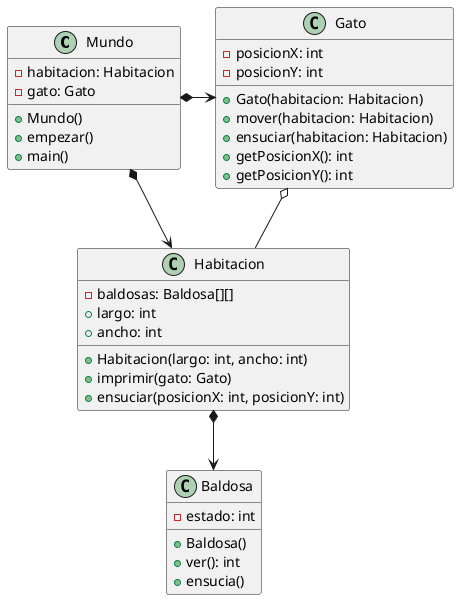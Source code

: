 @startuml

class Mundo {
    - habitacion: Habitacion
    - gato: Gato
    + Mundo()
    + empezar()
    + main()
}

class Habitacion {
    - baldosas: Baldosa[][]
    + largo: int
    + ancho: int
    + Habitacion(largo: int, ancho: int)
    + imprimir(gato: Gato)
    + ensuciar(posicionX: int, posicionY: int)
}

class Baldosa {
    - estado: int
    + Baldosa()
    + ver(): int
    + ensucia()
}

class Gato {
    - posicionX: int
    - posicionY: int
    + Gato(habitacion: Habitacion)
    + mover(habitacion: Habitacion)
    + ensuciar(habitacion: Habitacion)
    + getPosicionX(): int
    + getPosicionY(): int
}

Mundo *-down-> Habitacion
Mundo *--right-> Gato
Habitacion *-down-> Baldosa
Gato o-- Habitacion

@enduml